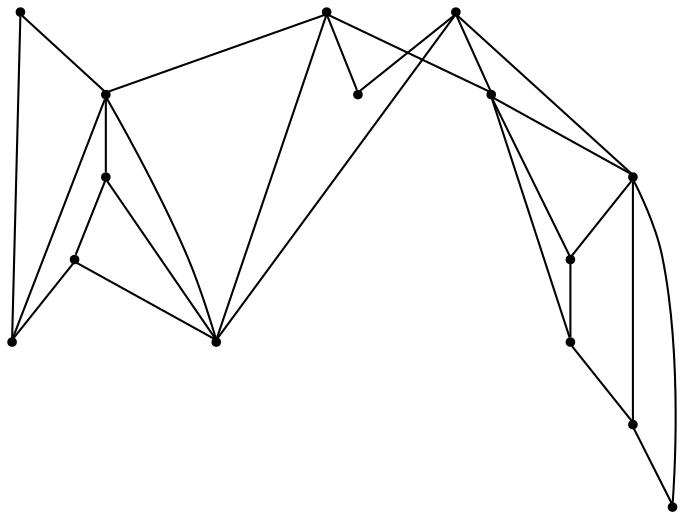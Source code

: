 graph {
  node [shape=point,comment="{\"directed\":false,\"doi\":\"10.1007/978-3-319-73915-1_26\",\"figure\":\"3 (1)\"}"]

  v0 [pos="530.09384334231,1234.7412361253655"]
  v1 [pos="530.09384334231,1192.0890646304208"]
  v2 [pos="530.09384334231,1149.4338727226534"]
  v3 [pos="530.09384334231,1128.1077869751812"]
  v4 [pos="402.13595141191985,1106.782718629923"]
  v5 [pos="402.13595141191985,1128.1077869751812"]
  v6 [pos="466.11748463085996,1298.7183090480173"]
  v7 [pos="423.46068894603746,1298.7183090480173"]
  v8 [pos="380.8096042959793,1298.7183090480173"]
  v9 [pos="338.1549070289407,1170.7583846760758"]
  v10 [pos="359.4812223506724,1298.7183090480173"]
  v11 [pos="359.4812223506725,1170.7583846760758"]
  v12 [pos="316.8296409161011,1106.782718629923"]
  v13 [pos="338.1549070289407,1085.4567918515468"]
  v14 [pos="295.5043748032614,1064.1322798981246"]

  v1 -- v0 [id="-2",pos="530.09384334231,1192.0890646304208 530.09384334231,1234.7412361253655 530.09384334231,1234.7412361253655 530.09384334231,1234.7412361253655"]
  v10 -- v8 [id="-4",pos="359.4812223506724,1298.7183090480173 380.8096042959793,1298.7183090480173 380.8096042959793,1298.7183090480173 380.8096042959793,1298.7183090480173"]
  v7 -- v6 [id="-5",pos="423.46068894603746,1298.7183090480173 466.11748463085996,1298.7183090480173 466.11748463085996,1298.7183090480173 466.11748463085996,1298.7183090480173"]
  v8 -- v7 [id="-7",pos="380.8096042959793,1298.7183090480173 423.46068894603746,1298.7183090480173 423.46068894603746,1298.7183090480173 423.46068894603746,1298.7183090480173"]
  v2 -- v1 [id="-8",pos="530.09384334231,1149.4338727226534 530.09384334231,1192.0890646304208 530.09384334231,1192.0890646304208 530.09384334231,1192.0890646304208"]
  v3 -- v2 [id="-9",pos="530.09384334231,1128.1077869751812 530.09384334231,1149.4338727226534 530.09384334231,1149.4338727226534 530.09384334231,1149.4338727226534"]
  v2 -- v4 [id="-11",pos="530.09384334231,1149.4338727226534 402.13595141191985,1106.782718629923 402.13595141191985,1106.782718629923 402.13595141191985,1106.782718629923"]
  v1 -- v5 [id="-14",pos="530.09384334231,1192.0890646304208 402.13595141191985,1128.1077869751812 402.13595141191985,1128.1077869751812 402.13595141191985,1128.1077869751812"]
  v0 -- v5 [id="-15",pos="530.09384334231,1234.7412361253655 402.13595141191985,1128.1077869751812 402.13595141191985,1128.1077869751812 402.13595141191985,1128.1077869751812"]
  v9 -- v11 [id="-18",pos="338.1549070289407,1170.7583846760758 359.4812223506725,1170.7583846760758 359.4812223506725,1170.7583846760758 359.4812223506725,1170.7583846760758"]
  v5 -- v3 [id="-25",pos="402.13595141191985,1128.1077869751812 530.09384334231,1128.1077869751812 530.09384334231,1128.1077869751812 530.09384334231,1128.1077869751812"]
  v12 -- v4 [id="-28",pos="316.8296409161011,1106.782718629923 402.13595141191985,1106.782718629923 402.13595141191985,1106.782718629923 402.13595141191985,1106.782718629923"]
  v12 -- v9 [id="-36",pos="316.8296409161011,1106.782718629923 338.1549070289407,1170.7583846760758 338.1549070289407,1170.7583846760758 338.1549070289407,1170.7583846760758"]
  v12 -- v14 [id="-37",pos="316.8296409161011,1106.782718629923 295.5043748032614,1064.1322798981246 295.5043748032614,1064.1322798981246 295.5043748032614,1064.1322798981246"]
  v13 -- v14 [id="-40",pos="338.1549070289407,1085.4567918515468 295.5043748032614,1064.1322798981246 295.5043748032614,1064.1322798981246 295.5043748032614,1064.1322798981246"]
  v13 -- v4 [id="-41",pos="338.1549070289407,1085.4567918515468 402.13595141191985,1106.782718629923 402.13595141191985,1106.782718629923 402.13595141191985,1106.782718629923"]
  v13 -- v9 [id="-43",pos="338.1549070289407,1085.4567918515468 338.1549070289407,1170.7583846760758 338.1549070289407,1170.7583846760758 338.1549070289407,1170.7583846760758"]
  v10 -- v9 [id="-45",pos="359.4812223506724,1298.7183090480173 338.1549070289407,1170.7583846760758 338.1549070289407,1170.7583846760758 338.1549070289407,1170.7583846760758"]
  v11 -- v12 [id="-46",pos="359.4812223506725,1170.7583846760758 316.8296409161011,1106.782718629923 316.8296409161011,1106.782718629923 316.8296409161011,1106.782718629923"]
  v11 -- v6 [id="-47",pos="359.4812223506725,1170.7583846760758 466.11748463085996,1298.7183090480173 466.11748463085996,1298.7183090480173 466.11748463085996,1298.7183090480173"]
  v11 -- v7 [id="-48",pos="359.4812223506725,1170.7583846760758 423.46068894603746,1298.7183090480173 423.46068894603746,1298.7183090480173 423.46068894603746,1298.7183090480173"]
  v11 -- v10 [id="-50",pos="359.4812223506725,1170.7583846760758 359.4812223506724,1298.7183090480173 359.4812223506724,1298.7183090480173 359.4812223506724,1298.7183090480173"]
  v8 -- v9 [id="-52",pos="380.8096042959793,1298.7183090480173 338.1549070289407,1170.7583846760758 338.1549070289407,1170.7583846760758 338.1549070289407,1170.7583846760758"]
  v13 -- v5 [id="-53",pos="338.1549070289407,1085.4567918515468 402.13595141191985,1128.1077869751812 402.13595141191985,1128.1077869751812 402.13595141191985,1128.1077869751812"]
  v4 -- v3 [id="-55",pos="402.13595141191985,1106.782718629923 530.09384334231,1128.1077869751812 530.09384334231,1128.1077869751812 530.09384334231,1128.1077869751812"]
  v4 -- v5 [id="-57",pos="402.13595141191985,1106.782718629923 402.13595141191985,1128.1077869751812 402.13595141191985,1128.1077869751812 402.13595141191985,1128.1077869751812"]
}